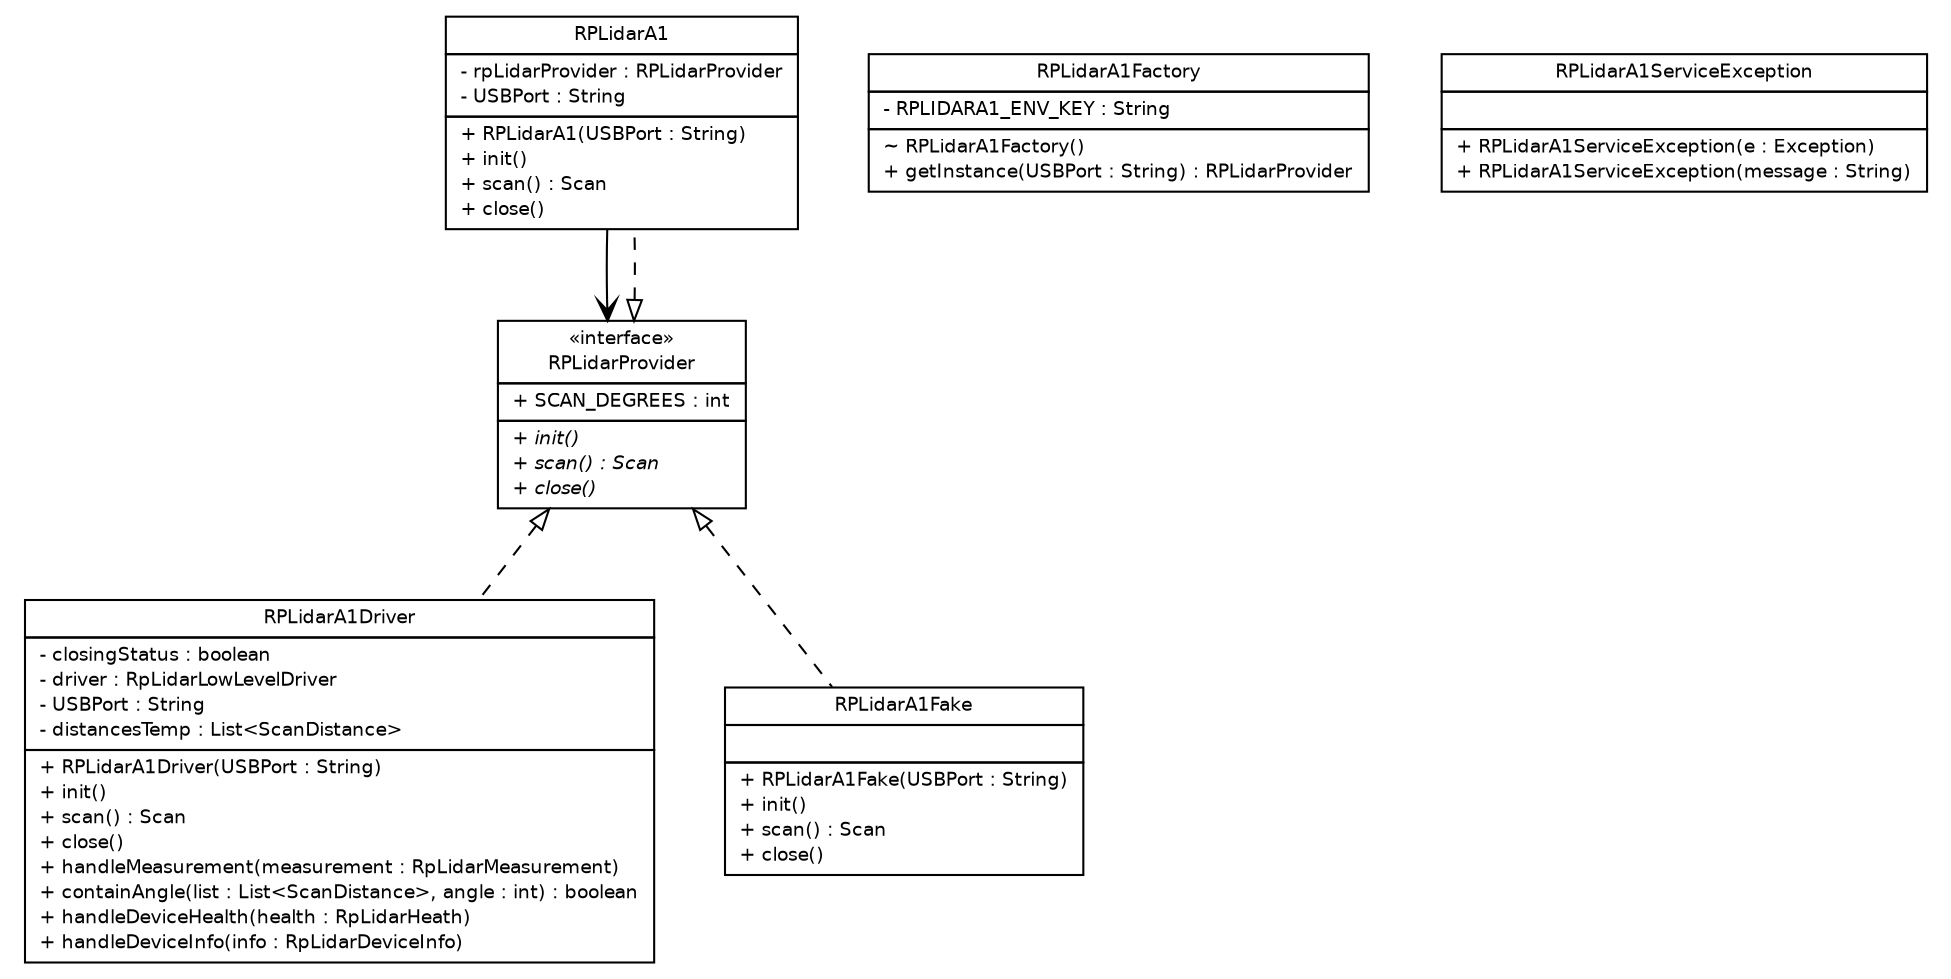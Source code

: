 #!/usr/local/bin/dot
#
# Class diagram 
# Generated by UMLGraph version R5_6-24-gf6e263 (http://www.umlgraph.org/)
#

digraph G {
	edge [fontname="Helvetica",fontsize=10,labelfontname="Helvetica",labelfontsize=10];
	node [fontname="Helvetica",fontsize=10,shape=plaintext];
	nodesep=0.25;
	ranksep=0.5;
	// ev3dev.sensors.slamtec.RPLidarA1
	c0 [label=<<table title="ev3dev.sensors.slamtec.RPLidarA1" border="0" cellborder="1" cellspacing="0" cellpadding="2" port="p" href="./RPLidarA1.html">
		<tr><td><table border="0" cellspacing="0" cellpadding="1">
<tr><td align="center" balign="center"> RPLidarA1 </td></tr>
		</table></td></tr>
		<tr><td><table border="0" cellspacing="0" cellpadding="1">
<tr><td align="left" balign="left"> - rpLidarProvider : RPLidarProvider </td></tr>
<tr><td align="left" balign="left"> - USBPort : String </td></tr>
		</table></td></tr>
		<tr><td><table border="0" cellspacing="0" cellpadding="1">
<tr><td align="left" balign="left"> + RPLidarA1(USBPort : String) </td></tr>
<tr><td align="left" balign="left"> + init() </td></tr>
<tr><td align="left" balign="left"> + scan() : Scan </td></tr>
<tr><td align="left" balign="left"> + close() </td></tr>
		</table></td></tr>
		</table>>, URL="./RPLidarA1.html", fontname="Helvetica", fontcolor="black", fontsize=9.0];
	// ev3dev.sensors.slamtec.RPLidarA1Driver
	c1 [label=<<table title="ev3dev.sensors.slamtec.RPLidarA1Driver" border="0" cellborder="1" cellspacing="0" cellpadding="2" port="p" href="./RPLidarA1Driver.html">
		<tr><td><table border="0" cellspacing="0" cellpadding="1">
<tr><td align="center" balign="center"> RPLidarA1Driver </td></tr>
		</table></td></tr>
		<tr><td><table border="0" cellspacing="0" cellpadding="1">
<tr><td align="left" balign="left"> - closingStatus : boolean </td></tr>
<tr><td align="left" balign="left"> - driver : RpLidarLowLevelDriver </td></tr>
<tr><td align="left" balign="left"> - USBPort : String </td></tr>
<tr><td align="left" balign="left"> - distancesTemp : List&lt;ScanDistance&gt; </td></tr>
		</table></td></tr>
		<tr><td><table border="0" cellspacing="0" cellpadding="1">
<tr><td align="left" balign="left"> + RPLidarA1Driver(USBPort : String) </td></tr>
<tr><td align="left" balign="left"> + init() </td></tr>
<tr><td align="left" balign="left"> + scan() : Scan </td></tr>
<tr><td align="left" balign="left"> + close() </td></tr>
<tr><td align="left" balign="left"> + handleMeasurement(measurement : RpLidarMeasurement) </td></tr>
<tr><td align="left" balign="left"> + containAngle(list : List&lt;ScanDistance&gt;, angle : int) : boolean </td></tr>
<tr><td align="left" balign="left"> + handleDeviceHealth(health : RpLidarHeath) </td></tr>
<tr><td align="left" balign="left"> + handleDeviceInfo(info : RpLidarDeviceInfo) </td></tr>
		</table></td></tr>
		</table>>, URL="./RPLidarA1Driver.html", fontname="Helvetica", fontcolor="black", fontsize=9.0];
	// ev3dev.sensors.slamtec.RPLidarA1Factory
	c2 [label=<<table title="ev3dev.sensors.slamtec.RPLidarA1Factory" border="0" cellborder="1" cellspacing="0" cellpadding="2" port="p" href="./RPLidarA1Factory.html">
		<tr><td><table border="0" cellspacing="0" cellpadding="1">
<tr><td align="center" balign="center"> RPLidarA1Factory </td></tr>
		</table></td></tr>
		<tr><td><table border="0" cellspacing="0" cellpadding="1">
<tr><td align="left" balign="left"> - RPLIDARA1_ENV_KEY : String </td></tr>
		</table></td></tr>
		<tr><td><table border="0" cellspacing="0" cellpadding="1">
<tr><td align="left" balign="left"> ~ RPLidarA1Factory() </td></tr>
<tr><td align="left" balign="left"> + getInstance(USBPort : String) : RPLidarProvider </td></tr>
		</table></td></tr>
		</table>>, URL="./RPLidarA1Factory.html", fontname="Helvetica", fontcolor="black", fontsize=9.0];
	// ev3dev.sensors.slamtec.RPLidarA1Fake
	c3 [label=<<table title="ev3dev.sensors.slamtec.RPLidarA1Fake" border="0" cellborder="1" cellspacing="0" cellpadding="2" port="p" href="./RPLidarA1Fake.html">
		<tr><td><table border="0" cellspacing="0" cellpadding="1">
<tr><td align="center" balign="center"> RPLidarA1Fake </td></tr>
		</table></td></tr>
		<tr><td><table border="0" cellspacing="0" cellpadding="1">
<tr><td align="left" balign="left">  </td></tr>
		</table></td></tr>
		<tr><td><table border="0" cellspacing="0" cellpadding="1">
<tr><td align="left" balign="left"> + RPLidarA1Fake(USBPort : String) </td></tr>
<tr><td align="left" balign="left"> + init() </td></tr>
<tr><td align="left" balign="left"> + scan() : Scan </td></tr>
<tr><td align="left" balign="left"> + close() </td></tr>
		</table></td></tr>
		</table>>, URL="./RPLidarA1Fake.html", fontname="Helvetica", fontcolor="black", fontsize=9.0];
	// ev3dev.sensors.slamtec.RPLidarA1ServiceException
	c4 [label=<<table title="ev3dev.sensors.slamtec.RPLidarA1ServiceException" border="0" cellborder="1" cellspacing="0" cellpadding="2" port="p" href="./RPLidarA1ServiceException.html">
		<tr><td><table border="0" cellspacing="0" cellpadding="1">
<tr><td align="center" balign="center"> RPLidarA1ServiceException </td></tr>
		</table></td></tr>
		<tr><td><table border="0" cellspacing="0" cellpadding="1">
<tr><td align="left" balign="left">  </td></tr>
		</table></td></tr>
		<tr><td><table border="0" cellspacing="0" cellpadding="1">
<tr><td align="left" balign="left"> + RPLidarA1ServiceException(e : Exception) </td></tr>
<tr><td align="left" balign="left"> + RPLidarA1ServiceException(message : String) </td></tr>
		</table></td></tr>
		</table>>, URL="./RPLidarA1ServiceException.html", fontname="Helvetica", fontcolor="black", fontsize=9.0];
	// ev3dev.sensors.slamtec.RPLidarProvider
	c5 [label=<<table title="ev3dev.sensors.slamtec.RPLidarProvider" border="0" cellborder="1" cellspacing="0" cellpadding="2" port="p" href="./RPLidarProvider.html">
		<tr><td><table border="0" cellspacing="0" cellpadding="1">
<tr><td align="center" balign="center"> &#171;interface&#187; </td></tr>
<tr><td align="center" balign="center"> RPLidarProvider </td></tr>
		</table></td></tr>
		<tr><td><table border="0" cellspacing="0" cellpadding="1">
<tr><td align="left" balign="left"> + SCAN_DEGREES : int </td></tr>
		</table></td></tr>
		<tr><td><table border="0" cellspacing="0" cellpadding="1">
<tr><td align="left" balign="left"><font face="Helvetica-Oblique" point-size="9.0"> + init() </font></td></tr>
<tr><td align="left" balign="left"><font face="Helvetica-Oblique" point-size="9.0"> + scan() : Scan </font></td></tr>
<tr><td align="left" balign="left"><font face="Helvetica-Oblique" point-size="9.0"> + close() </font></td></tr>
		</table></td></tr>
		</table>>, URL="./RPLidarProvider.html", fontname="Helvetica", fontcolor="black", fontsize=9.0];
	//ev3dev.sensors.slamtec.RPLidarA1 implements ev3dev.sensors.slamtec.RPLidarProvider
	c5:p -> c0:p [dir=back,arrowtail=empty,style=dashed];
	//ev3dev.sensors.slamtec.RPLidarA1Driver implements ev3dev.sensors.slamtec.RPLidarProvider
	c5:p -> c1:p [dir=back,arrowtail=empty,style=dashed];
	//ev3dev.sensors.slamtec.RPLidarA1Fake implements ev3dev.sensors.slamtec.RPLidarProvider
	c5:p -> c3:p [dir=back,arrowtail=empty,style=dashed];
	// ev3dev.sensors.slamtec.RPLidarA1 NAVASSOC ev3dev.sensors.slamtec.RPLidarProvider
	c0:p -> c5:p [taillabel="", label="", headlabel="", fontname="Helvetica", fontcolor="black", fontsize=10.0, color="black", arrowhead=open];
}

